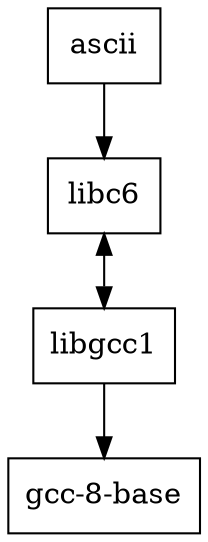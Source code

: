 digraph packages {
concentrate=true;
size="30,40";
"ascii" [shape=box];
"ascii" -> "libc6";
"libc6" [shape=box];
"libc6" -> "libgcc1";
"libgcc1" [shape=box];
"libgcc1" -> "gcc-8-base";
"libgcc1" -> "libc6";
"gcc-8-base" [shape=box];
}
